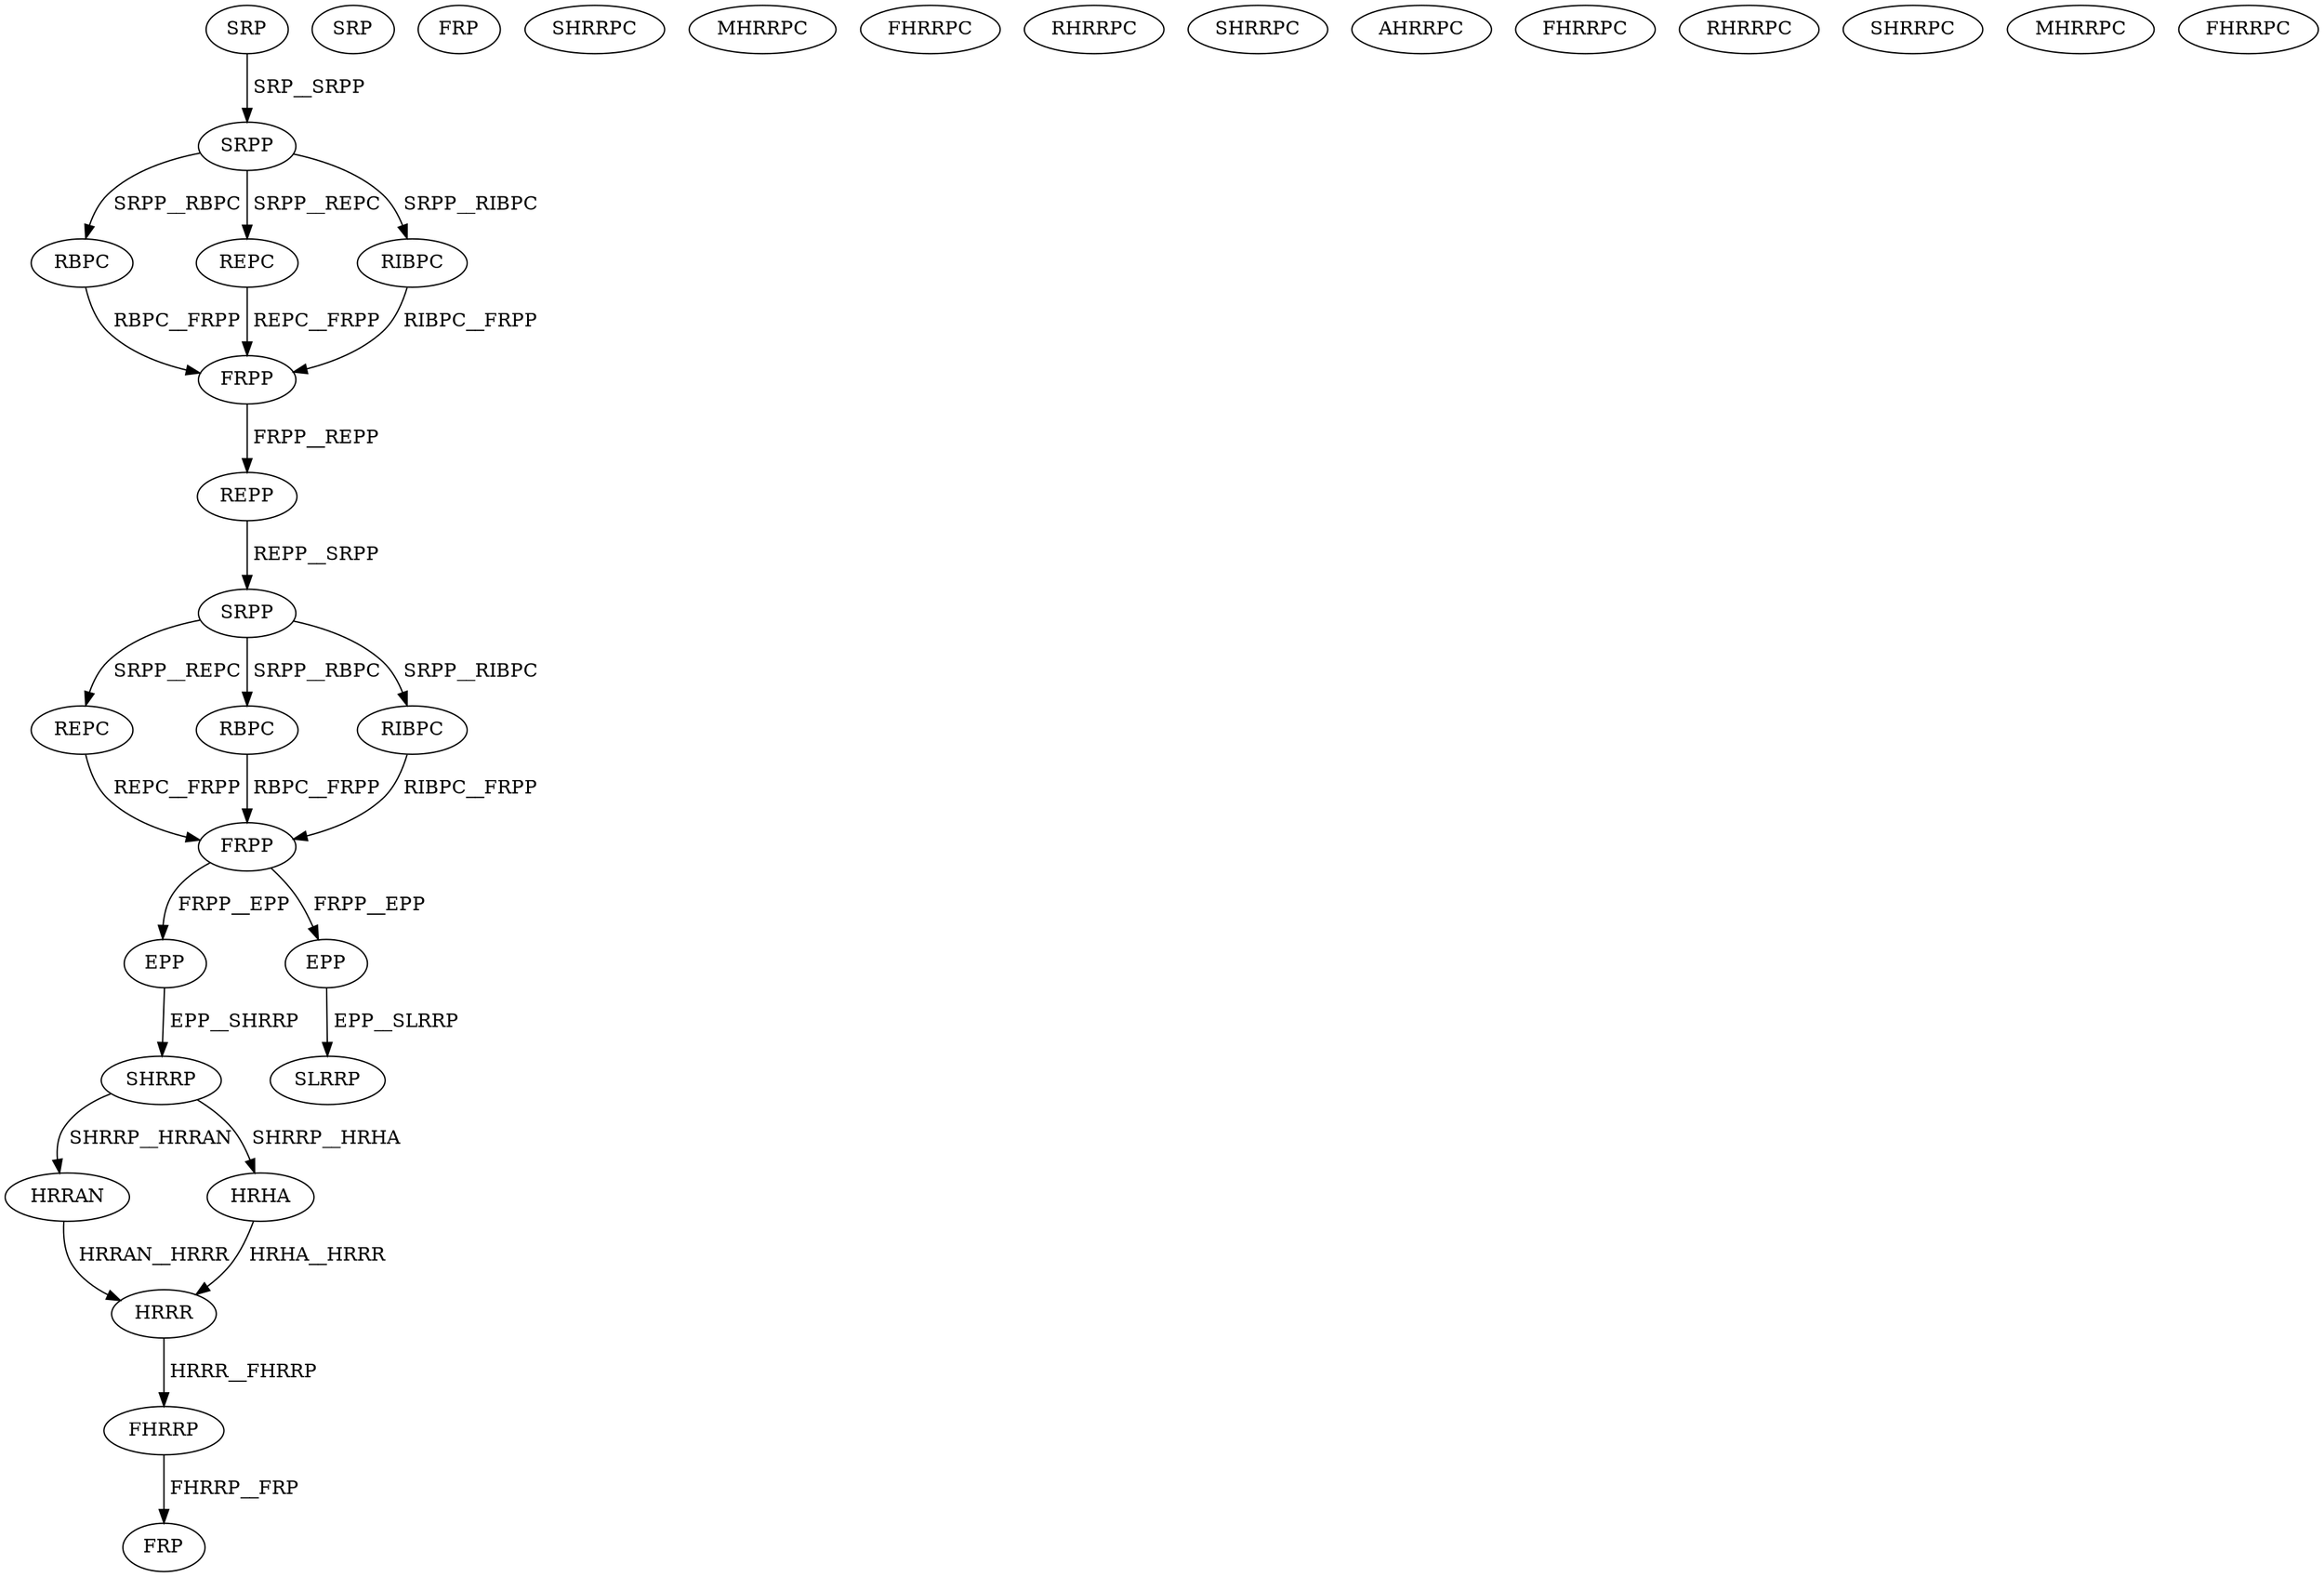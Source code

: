 digraph G { 
1 [label="SRP",color=black,fontcolor=black];
2 [label="SRPP",color=black,fontcolor=black];
3 [label="RBPC",color=black,fontcolor=black];
4 [label="REPC",color=black,fontcolor=black];
5 [label="RIBPC",color=black,fontcolor=black];
6 [label="FRPP",color=black,fontcolor=black];
7 [label="REPP",color=black,fontcolor=black];
8 [label="SRPP",color=black,fontcolor=black];
9 [label="REPC",color=black,fontcolor=black];
10 [label="RBPC",color=black,fontcolor=black];
11 [label="RIBPC",color=black,fontcolor=black];
12 [label="FRPP",color=black,fontcolor=black];
13 [label="EPP",color=black,fontcolor=black];
14 [label="SHRRP",color=black,fontcolor=black];
15 [label="SRP",color=black,fontcolor=black];
16 [label="FRP",color=black,fontcolor=black];
17 [label="HRRAN",color=black,fontcolor=black];
18 [label="SHRRPC",color=black,fontcolor=black];
19 [label="MHRRPC",color=black,fontcolor=black];
20 [label="HRHA",color=black,fontcolor=black];
21 [label="FHRRPC",color=black,fontcolor=black];
22 [label="RHRRPC",color=black,fontcolor=black];
23 [label="SHRRPC",color=black,fontcolor=black];
24 [label="AHRRPC",color=black,fontcolor=black];
25 [label="FHRRPC",color=black,fontcolor=black];
26 [label="RHRRPC",color=black,fontcolor=black];
27 [label="SHRRPC",color=black,fontcolor=black];
28 [label="MHRRPC",color=black,fontcolor=black];
29 [label="FHRRPC",color=black,fontcolor=black];
30 [label="HRRR",color=black,fontcolor=black];
31 [label="FHRRP",color=black,fontcolor=black];
32 [label="FRP",color=black,fontcolor=black];
33 [label="EPP",color=black,fontcolor=black];
34 [label="SLRRP",color=black,fontcolor=black];
1->2[label=" SRP__SRPP",color=black,fontcolor=black];
2->3[label=" SRPP__RBPC",color=black,fontcolor=black];
2->4[label=" SRPP__REPC",color=black,fontcolor=black];
2->5[label=" SRPP__RIBPC",color=black,fontcolor=black];
3->6[label=" RBPC__FRPP",color=black,fontcolor=black];
4->6[label=" REPC__FRPP",color=black,fontcolor=black];
5->6[label=" RIBPC__FRPP",color=black,fontcolor=black];
6->7[label=" FRPP__REPP",color=black,fontcolor=black];
7->8[label=" REPP__SRPP",color=black,fontcolor=black];
8->9[label=" SRPP__REPC",color=black,fontcolor=black];
8->10[label=" SRPP__RBPC",color=black,fontcolor=black];
8->11[label=" SRPP__RIBPC",color=black,fontcolor=black];
9->12[label=" REPC__FRPP",color=black,fontcolor=black];
10->12[label=" RBPC__FRPP",color=black,fontcolor=black];
11->12[label=" RIBPC__FRPP",color=black,fontcolor=black];
12->13[label=" FRPP__EPP",color=black,fontcolor=black];
12->33[label=" FRPP__EPP",color=black,fontcolor=black];
13->14[label=" EPP__SHRRP",color=black,fontcolor=black];
14->17[label=" SHRRP__HRRAN",color=black,fontcolor=black];
14->20[label=" SHRRP__HRHA",color=black,fontcolor=black];
17->30[label=" HRRAN__HRRR",color=black,fontcolor=black];
20->30[label=" HRHA__HRRR",color=black,fontcolor=black];
30->31[label=" HRRR__FHRRP",color=black,fontcolor=black];
31->32[label=" FHRRP__FRP",color=black,fontcolor=black];
33->34[label=" EPP__SLRRP",color=black,fontcolor=black];
}
